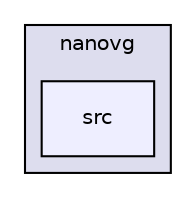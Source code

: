 digraph "nanovg/nanovg/src" {
  compound=true
  node [ fontsize="10", fontname="Helvetica"];
  edge [ labelfontsize="10", labelfontname="Helvetica"];
  subgraph clusterdir_2b41848336d2d5ce61d5005eea9267ee {
    graph [ bgcolor="#ddddee", pencolor="black", label="nanovg" fontname="Helvetica", fontsize="10", URL="dir_2b41848336d2d5ce61d5005eea9267ee.html"]
  dir_31ad4b4218f1bb4f90770af429bdb658 [shape=box, label="src", style="filled", fillcolor="#eeeeff", pencolor="black", URL="dir_31ad4b4218f1bb4f90770af429bdb658.html"];
  }
}
